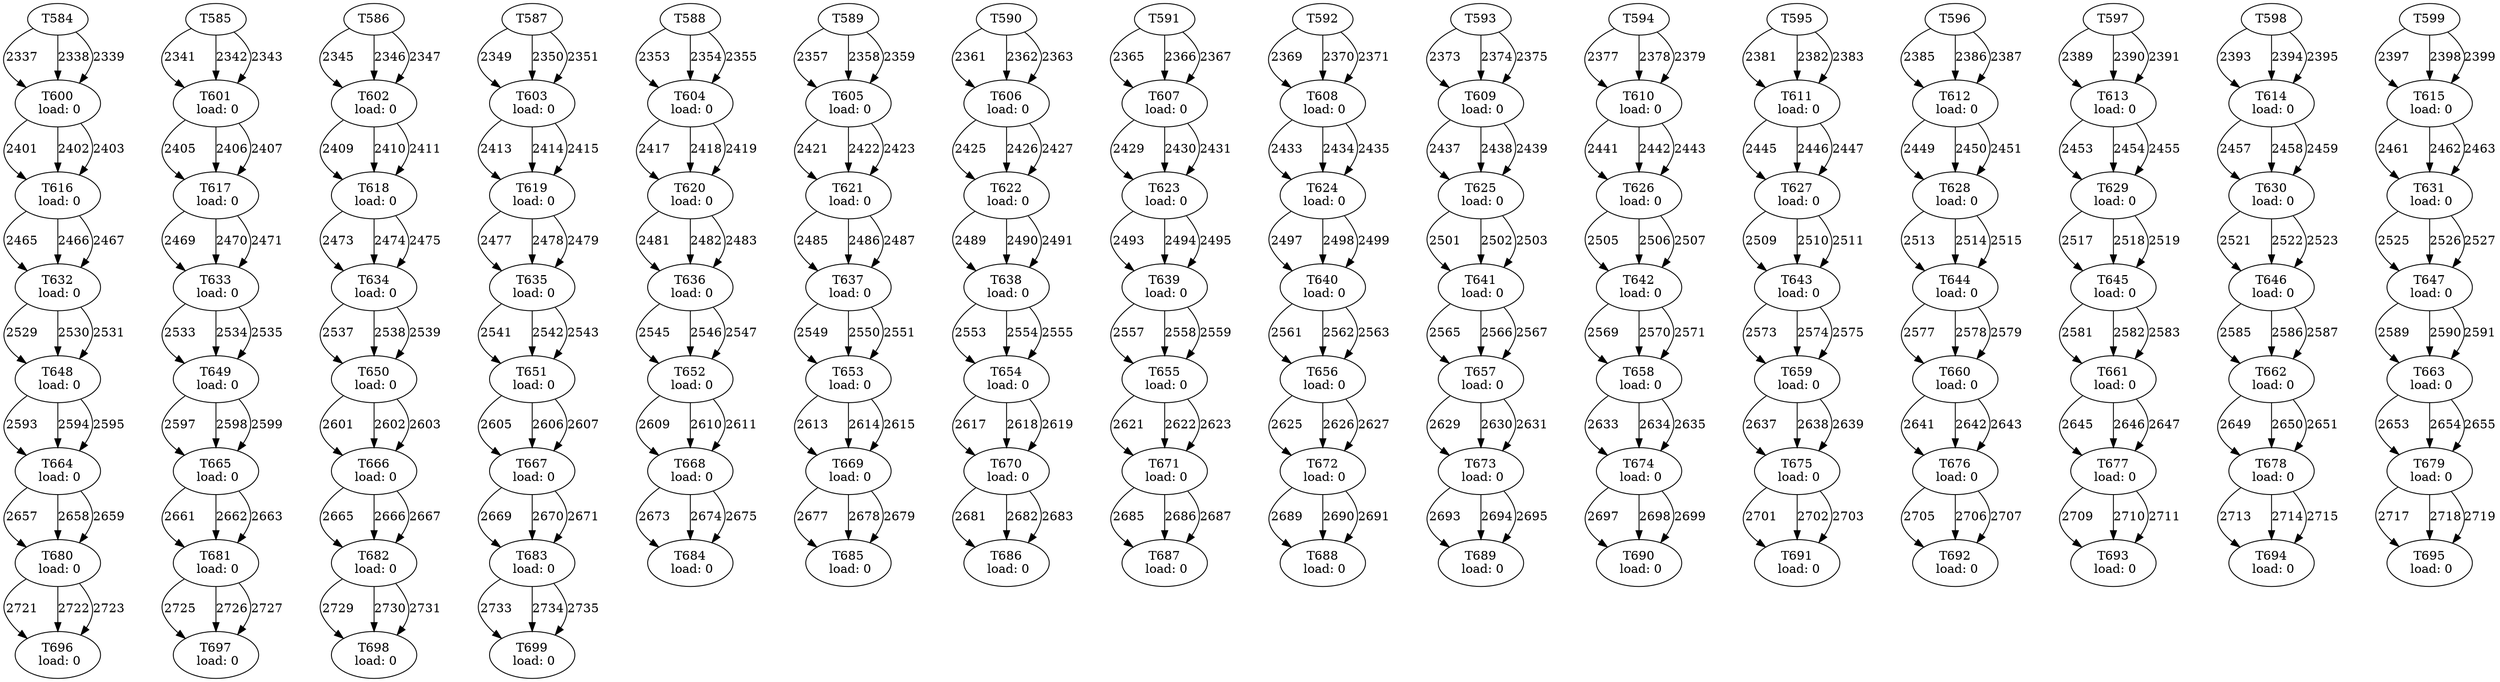 digraph taskgraph {
	T600 [label= "T600\n load: 0"];
	T584 -> T600[label=2337];
	T584 -> T600[label=2338];
	T584 -> T600[label=2339];
	T601 [label= "T601\n load: 0"];
	T585 -> T601[label=2341];
	T585 -> T601[label=2342];
	T585 -> T601[label=2343];
	T602 [label= "T602\n load: 0"];
	T586 -> T602[label=2345];
	T586 -> T602[label=2346];
	T586 -> T602[label=2347];
	T603 [label= "T603\n load: 0"];
	T587 -> T603[label=2349];
	T587 -> T603[label=2350];
	T587 -> T603[label=2351];
	T604 [label= "T604\n load: 0"];
	T588 -> T604[label=2353];
	T588 -> T604[label=2354];
	T588 -> T604[label=2355];
	T605 [label= "T605\n load: 0"];
	T589 -> T605[label=2357];
	T589 -> T605[label=2358];
	T589 -> T605[label=2359];
	T606 [label= "T606\n load: 0"];
	T590 -> T606[label=2361];
	T590 -> T606[label=2362];
	T590 -> T606[label=2363];
	T607 [label= "T607\n load: 0"];
	T591 -> T607[label=2365];
	T591 -> T607[label=2366];
	T591 -> T607[label=2367];
	T608 [label= "T608\n load: 0"];
	T592 -> T608[label=2369];
	T592 -> T608[label=2370];
	T592 -> T608[label=2371];
	T609 [label= "T609\n load: 0"];
	T593 -> T609[label=2373];
	T593 -> T609[label=2374];
	T593 -> T609[label=2375];
	T610 [label= "T610\n load: 0"];
	T594 -> T610[label=2377];
	T594 -> T610[label=2378];
	T594 -> T610[label=2379];
	T611 [label= "T611\n load: 0"];
	T595 -> T611[label=2381];
	T595 -> T611[label=2382];
	T595 -> T611[label=2383];
	T612 [label= "T612\n load: 0"];
	T596 -> T612[label=2385];
	T596 -> T612[label=2386];
	T596 -> T612[label=2387];
	T613 [label= "T613\n load: 0"];
	T597 -> T613[label=2389];
	T597 -> T613[label=2390];
	T597 -> T613[label=2391];
	T614 [label= "T614\n load: 0"];
	T598 -> T614[label=2393];
	T598 -> T614[label=2394];
	T598 -> T614[label=2395];
	T615 [label= "T615\n load: 0"];
	T599 -> T615[label=2397];
	T599 -> T615[label=2398];
	T599 -> T615[label=2399];
	T616 [label= "T616\n load: 0"];
	T600 -> T616[label=2401];
	T600 -> T616[label=2402];
	T600 -> T616[label=2403];
	T617 [label= "T617\n load: 0"];
	T601 -> T617[label=2405];
	T601 -> T617[label=2406];
	T601 -> T617[label=2407];
	T618 [label= "T618\n load: 0"];
	T602 -> T618[label=2409];
	T602 -> T618[label=2410];
	T602 -> T618[label=2411];
	T619 [label= "T619\n load: 0"];
	T603 -> T619[label=2413];
	T603 -> T619[label=2414];
	T603 -> T619[label=2415];
	T620 [label= "T620\n load: 0"];
	T604 -> T620[label=2417];
	T604 -> T620[label=2418];
	T604 -> T620[label=2419];
	T621 [label= "T621\n load: 0"];
	T605 -> T621[label=2421];
	T605 -> T621[label=2422];
	T605 -> T621[label=2423];
	T622 [label= "T622\n load: 0"];
	T606 -> T622[label=2425];
	T606 -> T622[label=2426];
	T606 -> T622[label=2427];
	T623 [label= "T623\n load: 0"];
	T607 -> T623[label=2429];
	T607 -> T623[label=2430];
	T607 -> T623[label=2431];
	T624 [label= "T624\n load: 0"];
	T608 -> T624[label=2433];
	T608 -> T624[label=2434];
	T608 -> T624[label=2435];
	T625 [label= "T625\n load: 0"];
	T609 -> T625[label=2437];
	T609 -> T625[label=2438];
	T609 -> T625[label=2439];
	T626 [label= "T626\n load: 0"];
	T610 -> T626[label=2441];
	T610 -> T626[label=2442];
	T610 -> T626[label=2443];
	T627 [label= "T627\n load: 0"];
	T611 -> T627[label=2445];
	T611 -> T627[label=2446];
	T611 -> T627[label=2447];
	T628 [label= "T628\n load: 0"];
	T612 -> T628[label=2449];
	T612 -> T628[label=2450];
	T612 -> T628[label=2451];
	T629 [label= "T629\n load: 0"];
	T613 -> T629[label=2453];
	T613 -> T629[label=2454];
	T613 -> T629[label=2455];
	T630 [label= "T630\n load: 0"];
	T614 -> T630[label=2457];
	T614 -> T630[label=2458];
	T614 -> T630[label=2459];
	T631 [label= "T631\n load: 0"];
	T615 -> T631[label=2461];
	T615 -> T631[label=2462];
	T615 -> T631[label=2463];
	T632 [label= "T632\n load: 0"];
	T616 -> T632[label=2465];
	T616 -> T632[label=2466];
	T616 -> T632[label=2467];
	T633 [label= "T633\n load: 0"];
	T617 -> T633[label=2469];
	T617 -> T633[label=2470];
	T617 -> T633[label=2471];
	T634 [label= "T634\n load: 0"];
	T618 -> T634[label=2473];
	T618 -> T634[label=2474];
	T618 -> T634[label=2475];
	T635 [label= "T635\n load: 0"];
	T619 -> T635[label=2477];
	T619 -> T635[label=2478];
	T619 -> T635[label=2479];
	T636 [label= "T636\n load: 0"];
	T620 -> T636[label=2481];
	T620 -> T636[label=2482];
	T620 -> T636[label=2483];
	T637 [label= "T637\n load: 0"];
	T621 -> T637[label=2485];
	T621 -> T637[label=2486];
	T621 -> T637[label=2487];
	T638 [label= "T638\n load: 0"];
	T622 -> T638[label=2489];
	T622 -> T638[label=2490];
	T622 -> T638[label=2491];
	T639 [label= "T639\n load: 0"];
	T623 -> T639[label=2493];
	T623 -> T639[label=2494];
	T623 -> T639[label=2495];
	T640 [label= "T640\n load: 0"];
	T624 -> T640[label=2497];
	T624 -> T640[label=2498];
	T624 -> T640[label=2499];
	T641 [label= "T641\n load: 0"];
	T625 -> T641[label=2501];
	T625 -> T641[label=2502];
	T625 -> T641[label=2503];
	T642 [label= "T642\n load: 0"];
	T626 -> T642[label=2505];
	T626 -> T642[label=2506];
	T626 -> T642[label=2507];
	T643 [label= "T643\n load: 0"];
	T627 -> T643[label=2509];
	T627 -> T643[label=2510];
	T627 -> T643[label=2511];
	T644 [label= "T644\n load: 0"];
	T628 -> T644[label=2513];
	T628 -> T644[label=2514];
	T628 -> T644[label=2515];
	T645 [label= "T645\n load: 0"];
	T629 -> T645[label=2517];
	T629 -> T645[label=2518];
	T629 -> T645[label=2519];
	T646 [label= "T646\n load: 0"];
	T630 -> T646[label=2521];
	T630 -> T646[label=2522];
	T630 -> T646[label=2523];
	T647 [label= "T647\n load: 0"];
	T631 -> T647[label=2525];
	T631 -> T647[label=2526];
	T631 -> T647[label=2527];
	T648 [label= "T648\n load: 0"];
	T632 -> T648[label=2529];
	T632 -> T648[label=2530];
	T632 -> T648[label=2531];
	T649 [label= "T649\n load: 0"];
	T633 -> T649[label=2533];
	T633 -> T649[label=2534];
	T633 -> T649[label=2535];
	T650 [label= "T650\n load: 0"];
	T634 -> T650[label=2537];
	T634 -> T650[label=2538];
	T634 -> T650[label=2539];
	T651 [label= "T651\n load: 0"];
	T635 -> T651[label=2541];
	T635 -> T651[label=2542];
	T635 -> T651[label=2543];
	T652 [label= "T652\n load: 0"];
	T636 -> T652[label=2545];
	T636 -> T652[label=2546];
	T636 -> T652[label=2547];
	T653 [label= "T653\n load: 0"];
	T637 -> T653[label=2549];
	T637 -> T653[label=2550];
	T637 -> T653[label=2551];
	T654 [label= "T654\n load: 0"];
	T638 -> T654[label=2553];
	T638 -> T654[label=2554];
	T638 -> T654[label=2555];
	T655 [label= "T655\n load: 0"];
	T639 -> T655[label=2557];
	T639 -> T655[label=2558];
	T639 -> T655[label=2559];
	T656 [label= "T656\n load: 0"];
	T640 -> T656[label=2561];
	T640 -> T656[label=2562];
	T640 -> T656[label=2563];
	T657 [label= "T657\n load: 0"];
	T641 -> T657[label=2565];
	T641 -> T657[label=2566];
	T641 -> T657[label=2567];
	T658 [label= "T658\n load: 0"];
	T642 -> T658[label=2569];
	T642 -> T658[label=2570];
	T642 -> T658[label=2571];
	T659 [label= "T659\n load: 0"];
	T643 -> T659[label=2573];
	T643 -> T659[label=2574];
	T643 -> T659[label=2575];
	T660 [label= "T660\n load: 0"];
	T644 -> T660[label=2577];
	T644 -> T660[label=2578];
	T644 -> T660[label=2579];
	T661 [label= "T661\n load: 0"];
	T645 -> T661[label=2581];
	T645 -> T661[label=2582];
	T645 -> T661[label=2583];
	T662 [label= "T662\n load: 0"];
	T646 -> T662[label=2585];
	T646 -> T662[label=2586];
	T646 -> T662[label=2587];
	T663 [label= "T663\n load: 0"];
	T647 -> T663[label=2589];
	T647 -> T663[label=2590];
	T647 -> T663[label=2591];
	T664 [label= "T664\n load: 0"];
	T648 -> T664[label=2593];
	T648 -> T664[label=2594];
	T648 -> T664[label=2595];
	T665 [label= "T665\n load: 0"];
	T649 -> T665[label=2597];
	T649 -> T665[label=2598];
	T649 -> T665[label=2599];
	T666 [label= "T666\n load: 0"];
	T650 -> T666[label=2601];
	T650 -> T666[label=2602];
	T650 -> T666[label=2603];
	T667 [label= "T667\n load: 0"];
	T651 -> T667[label=2605];
	T651 -> T667[label=2606];
	T651 -> T667[label=2607];
	T668 [label= "T668\n load: 0"];
	T652 -> T668[label=2609];
	T652 -> T668[label=2610];
	T652 -> T668[label=2611];
	T669 [label= "T669\n load: 0"];
	T653 -> T669[label=2613];
	T653 -> T669[label=2614];
	T653 -> T669[label=2615];
	T670 [label= "T670\n load: 0"];
	T654 -> T670[label=2617];
	T654 -> T670[label=2618];
	T654 -> T670[label=2619];
	T671 [label= "T671\n load: 0"];
	T655 -> T671[label=2621];
	T655 -> T671[label=2622];
	T655 -> T671[label=2623];
	T672 [label= "T672\n load: 0"];
	T656 -> T672[label=2625];
	T656 -> T672[label=2626];
	T656 -> T672[label=2627];
	T673 [label= "T673\n load: 0"];
	T657 -> T673[label=2629];
	T657 -> T673[label=2630];
	T657 -> T673[label=2631];
	T674 [label= "T674\n load: 0"];
	T658 -> T674[label=2633];
	T658 -> T674[label=2634];
	T658 -> T674[label=2635];
	T675 [label= "T675\n load: 0"];
	T659 -> T675[label=2637];
	T659 -> T675[label=2638];
	T659 -> T675[label=2639];
	T676 [label= "T676\n load: 0"];
	T660 -> T676[label=2641];
	T660 -> T676[label=2642];
	T660 -> T676[label=2643];
	T677 [label= "T677\n load: 0"];
	T661 -> T677[label=2645];
	T661 -> T677[label=2646];
	T661 -> T677[label=2647];
	T678 [label= "T678\n load: 0"];
	T662 -> T678[label=2649];
	T662 -> T678[label=2650];
	T662 -> T678[label=2651];
	T679 [label= "T679\n load: 0"];
	T663 -> T679[label=2653];
	T663 -> T679[label=2654];
	T663 -> T679[label=2655];
	T680 [label= "T680\n load: 0"];
	T664 -> T680[label=2657];
	T664 -> T680[label=2658];
	T664 -> T680[label=2659];
	T681 [label= "T681\n load: 0"];
	T665 -> T681[label=2661];
	T665 -> T681[label=2662];
	T665 -> T681[label=2663];
	T682 [label= "T682\n load: 0"];
	T666 -> T682[label=2665];
	T666 -> T682[label=2666];
	T666 -> T682[label=2667];
	T683 [label= "T683\n load: 0"];
	T667 -> T683[label=2669];
	T667 -> T683[label=2670];
	T667 -> T683[label=2671];
	T684 [label= "T684\n load: 0"];
	T668 -> T684[label=2673];
	T668 -> T684[label=2674];
	T668 -> T684[label=2675];
	T685 [label= "T685\n load: 0"];
	T669 -> T685[label=2677];
	T669 -> T685[label=2678];
	T669 -> T685[label=2679];
	T686 [label= "T686\n load: 0"];
	T670 -> T686[label=2681];
	T670 -> T686[label=2682];
	T670 -> T686[label=2683];
	T687 [label= "T687\n load: 0"];
	T671 -> T687[label=2685];
	T671 -> T687[label=2686];
	T671 -> T687[label=2687];
	T688 [label= "T688\n load: 0"];
	T672 -> T688[label=2689];
	T672 -> T688[label=2690];
	T672 -> T688[label=2691];
	T689 [label= "T689\n load: 0"];
	T673 -> T689[label=2693];
	T673 -> T689[label=2694];
	T673 -> T689[label=2695];
	T690 [label= "T690\n load: 0"];
	T674 -> T690[label=2697];
	T674 -> T690[label=2698];
	T674 -> T690[label=2699];
	T691 [label= "T691\n load: 0"];
	T675 -> T691[label=2701];
	T675 -> T691[label=2702];
	T675 -> T691[label=2703];
	T692 [label= "T692\n load: 0"];
	T676 -> T692[label=2705];
	T676 -> T692[label=2706];
	T676 -> T692[label=2707];
	T693 [label= "T693\n load: 0"];
	T677 -> T693[label=2709];
	T677 -> T693[label=2710];
	T677 -> T693[label=2711];
	T694 [label= "T694\n load: 0"];
	T678 -> T694[label=2713];
	T678 -> T694[label=2714];
	T678 -> T694[label=2715];
	T695 [label= "T695\n load: 0"];
	T679 -> T695[label=2717];
	T679 -> T695[label=2718];
	T679 -> T695[label=2719];
	T696 [label= "T696\n load: 0"];
	T680 -> T696[label=2721];
	T680 -> T696[label=2722];
	T680 -> T696[label=2723];
	T697 [label= "T697\n load: 0"];
	T681 -> T697[label=2725];
	T681 -> T697[label=2726];
	T681 -> T697[label=2727];
	T698 [label= "T698\n load: 0"];
	T682 -> T698[label=2729];
	T682 -> T698[label=2730];
	T682 -> T698[label=2731];
	T699 [label= "T699\n load: 0"];
	T683 -> T699[label=2733];
	T683 -> T699[label=2734];
	T683 -> T699[label=2735];
}